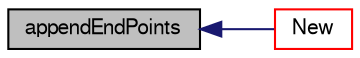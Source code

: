 digraph "appendEndPoints"
{
  bgcolor="transparent";
  edge [fontname="FreeSans",fontsize="10",labelfontname="FreeSans",labelfontsize="10"];
  node [fontname="FreeSans",fontsize="10",shape=record];
  rankdir="LR";
  Node69 [label="appendEndPoints",height=0.2,width=0.4,color="black", fillcolor="grey75", style="filled", fontcolor="black"];
  Node69 -> Node70 [dir="back",color="midnightblue",fontsize="10",style="solid",fontname="FreeSans"];
  Node70 [label="New",height=0.2,width=0.4,color="red",URL="$a24738.html#aeeb461ee0cae2ad57fa0e89cf3f7389f",tooltip="New function which constructs and returns pointer to a curvedEdge. "];
}
